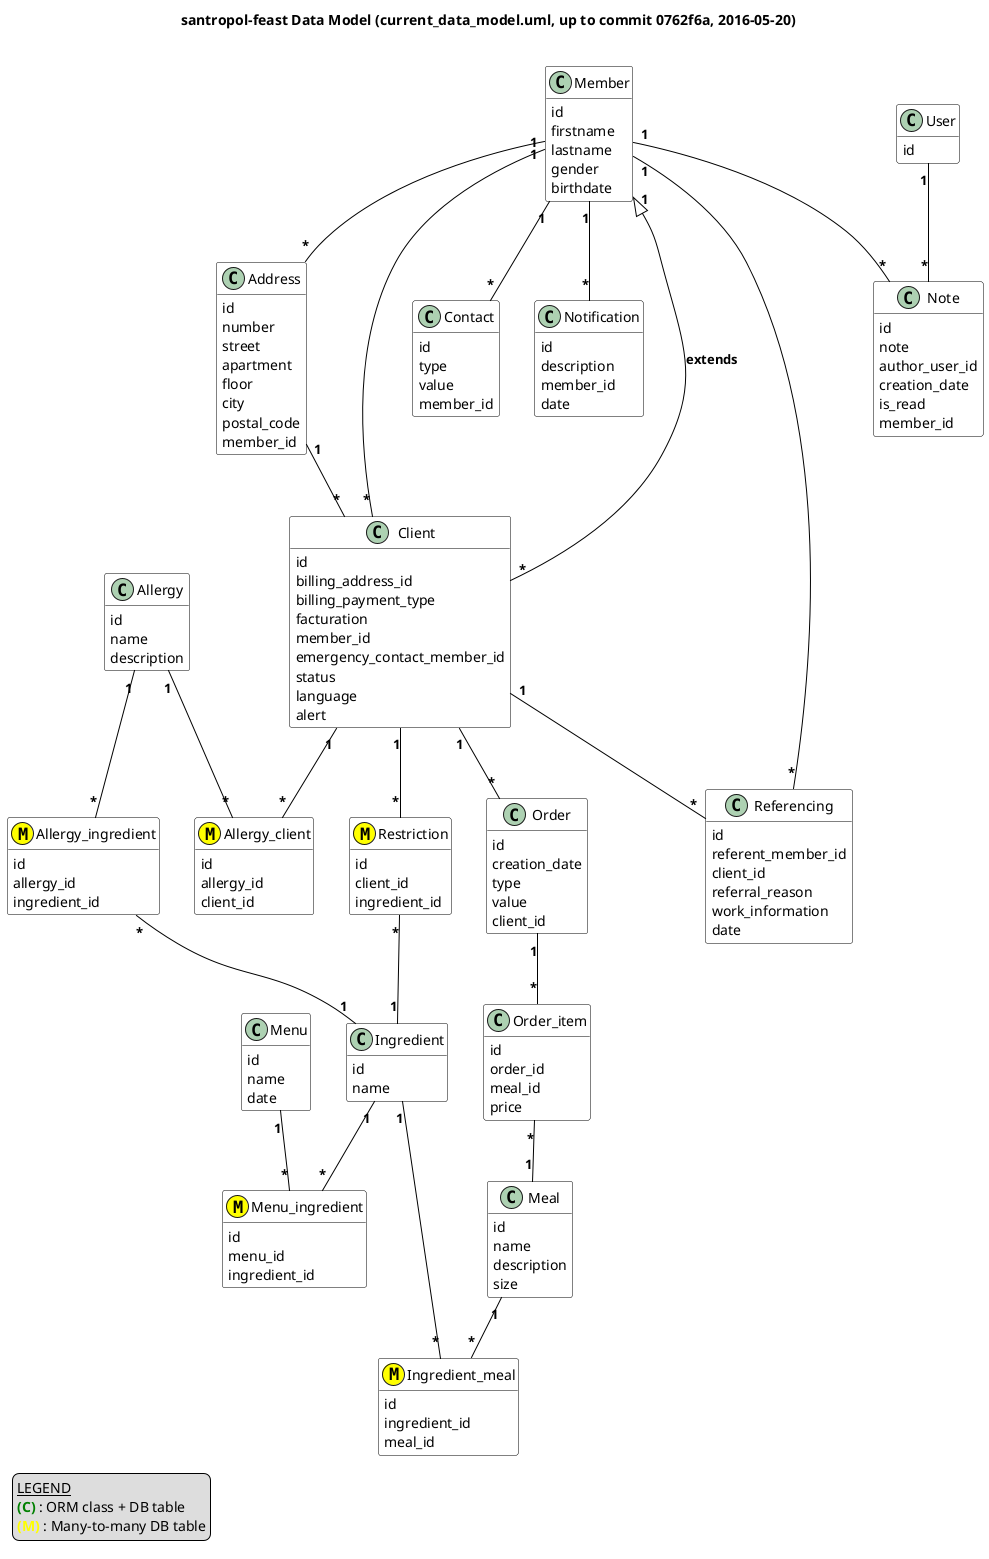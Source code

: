 @startuml
scale 1.0
title santropol-feast Data Model (current_data_model.uml, up to commit 0762f6a, 2016-05-20)\n
hide methods
'hide fields
skinparam shadowing false
skinparam classArrowColor Black
skinparam classBorderColor Black
skinparam classBackgroundColor White
'skinparam classArrowFontColor Green
skinparam classArrowFontStyle bold

'relationships are in alphabetical order on the "many side"
'  and we place on the left the entity that :
'    is the many-to-many connecting table
'    is the child in a child-parent relationship
'and the direction is almost always -u- meaning UP

legend left
  <u>LEGEND</u>
  <b><color:green>(C)</color></b> : ORM class + DB table
  <b><color:yellow>(M)</color></b> : Many-to-many DB table
endlegend

Address "*" -u- "1" Member
Allergy_client "*" -u- "1" Allergy
Allergy_client "*" -u- "1" Client
Allergy_ingredient "*" -u- "1" Allergy
Allergy_ingredient "*" -d- "1" Ingredient
Client "*" -u- "1" Address
Client "*" -u-|> "1" Member : extends
Client "*" -u- "1" Member
Contact "*" -u- "1" Member
Note "*" -u- "1" Member
Note "*" -u- "1" User
Ingredient_meal "*" -u- "1" Ingredient
Ingredient_meal "*" -u- "1" Meal
Menu_ingredient "*" -u- "1" Ingredient
Menu_ingredient "*" -u- "1" Menu
Notification "*" -u- "1" Member
Order "*" -u- "1" Client
Order_item "*" -d- "1" Meal
Order_item "*" -u- "1" Order
Referencing "*" -u- "1" Client
Referencing "*" -u- "1" Member
Restriction "*" -u- "1" Client
Restriction "*" -- "1" Ingredient

'---------------------------------------------------------------------
'classes are in Alphabetical order

class Address {
    id
    number
    street
    apartment
    floor
    city
    postal_code
    member_id
      'WHY ?
}

class Allergy {
    id
    name
    description
}

class Allergy_client << (M,yellow) >> {
    id
    allergy_id
    client_id
}

class Allergy_ingredient << (M,yellow) >> {
    id
    allergy_id
    ingredient_id
}

class Client {
    id
    billing_address_id
    billing_payment_type
    facturation
    member_id
    emergency_contact_member_id
    status
    language
    alert
}

class Contact {
    id
    type
    value
    member_id
}

class Ingredient {
    id
    name
}

class Ingredient_meal << (M,yellow) >> {
    id
    ingredient_id
    meal_id
}

class Meal {
    id
    name
    description
    size
}

class Member {
    id
    firstname
    lastname
    gender
    birthdate
}

class Menu {
    id
    name
    date
}

class Menu_ingredient << (M,yellow) >> {
    id
    menu_id
    ingredient_id
}

class Note {
    id
    note
    author_user_id
    creation_date
    is_read
    member_id
}

class Notification {
    id
    description
    member_id
    date
}

class Order {
    id
    creation_date
    type
    value
    client_id
}

class Order_item {
    id
    order_id
      'added, because many to many is a bug in models, was OK in schema
    meal_id
    price
}

class Referencing {
    id
    referent_member_id
    client_id
    referral_reason
    work_information
    date
}

class Restriction << (M,yellow) >> {
    id
    client_id
    ingredient_id
}

class User {
    id
}

@enduml
